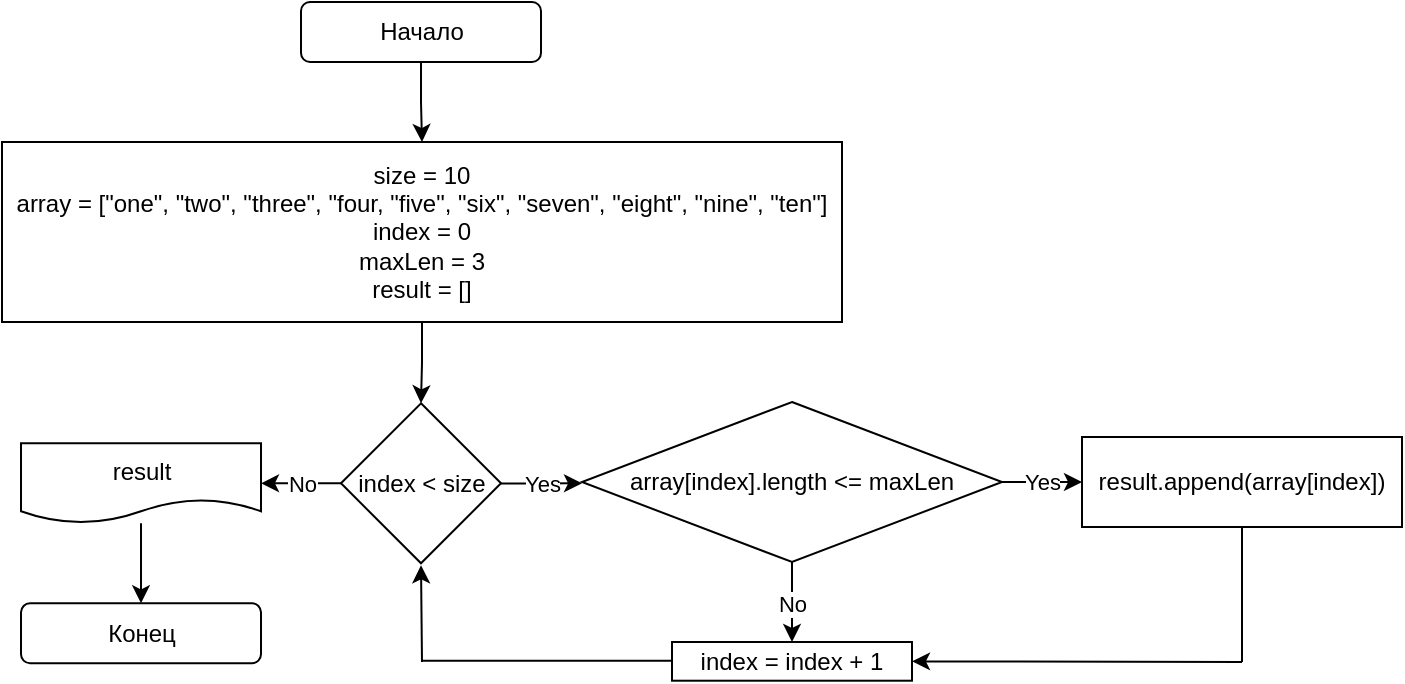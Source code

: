 <mxfile version="22.0.6" type="device">
  <diagram name="Страница 1" id="eSsKNLbXoTSxbLVhWffr">
    <mxGraphModel dx="802" dy="438" grid="1" gridSize="10" guides="1" tooltips="1" connect="1" arrows="1" fold="1" page="1" pageScale="1" pageWidth="827" pageHeight="1169" math="0" shadow="0">
      <root>
        <mxCell id="0" />
        <mxCell id="1" parent="0" />
        <mxCell id="w-T5Mh0VMQ3qD1ihSoh7-2" value="" style="edgeStyle=orthogonalEdgeStyle;rounded=0;orthogonalLoop=1;jettySize=auto;html=1;" edge="1" parent="1" source="pX3DX4Q6j4a-XVMVdGeO-2" target="w-T5Mh0VMQ3qD1ihSoh7-1">
          <mxGeometry relative="1" as="geometry" />
        </mxCell>
        <mxCell id="pX3DX4Q6j4a-XVMVdGeO-2" value="Начало" style="rounded=1;whiteSpace=wrap;html=1;" parent="1" vertex="1">
          <mxGeometry x="359.5" y="40" width="120" height="30" as="geometry" />
        </mxCell>
        <mxCell id="pX3DX4Q6j4a-XVMVdGeO-6" value="" style="edgeStyle=orthogonalEdgeStyle;rounded=0;orthogonalLoop=1;jettySize=auto;html=1;" parent="1" source="pX3DX4Q6j4a-XVMVdGeO-7" target="pX3DX4Q6j4a-XVMVdGeO-8" edge="1">
          <mxGeometry relative="1" as="geometry" />
        </mxCell>
        <mxCell id="pX3DX4Q6j4a-XVMVdGeO-7" value="result" style="shape=document;whiteSpace=wrap;html=1;boundedLbl=1;" parent="1" vertex="1">
          <mxGeometry x="219.5" y="260.65" width="120" height="40" as="geometry" />
        </mxCell>
        <mxCell id="pX3DX4Q6j4a-XVMVdGeO-8" value="Конец" style="rounded=1;whiteSpace=wrap;html=1;" parent="1" vertex="1">
          <mxGeometry x="219.5" y="340.65" width="120" height="30" as="geometry" />
        </mxCell>
        <mxCell id="pX3DX4Q6j4a-XVMVdGeO-9" value="No" style="edgeStyle=orthogonalEdgeStyle;rounded=0;orthogonalLoop=1;jettySize=auto;html=1;" parent="1" source="pX3DX4Q6j4a-XVMVdGeO-11" target="pX3DX4Q6j4a-XVMVdGeO-7" edge="1">
          <mxGeometry relative="1" as="geometry" />
        </mxCell>
        <mxCell id="pX3DX4Q6j4a-XVMVdGeO-10" value="Yes" style="edgeStyle=orthogonalEdgeStyle;rounded=0;orthogonalLoop=1;jettySize=auto;html=1;" parent="1" source="pX3DX4Q6j4a-XVMVdGeO-11" edge="1">
          <mxGeometry relative="1" as="geometry">
            <mxPoint x="500" y="280.65" as="targetPoint" />
          </mxGeometry>
        </mxCell>
        <mxCell id="pX3DX4Q6j4a-XVMVdGeO-11" value="index &amp;lt; size" style="rhombus;whiteSpace=wrap;html=1;" parent="1" vertex="1">
          <mxGeometry x="379.5" y="240.65" width="80" height="80" as="geometry" />
        </mxCell>
        <mxCell id="pX3DX4Q6j4a-XVMVdGeO-14" value="" style="endArrow=classic;html=1;rounded=0;entryX=0.5;entryY=1;entryDx=0;entryDy=0;" parent="1" edge="1">
          <mxGeometry width="50" height="50" relative="1" as="geometry">
            <mxPoint x="420" y="370" as="sourcePoint" />
            <mxPoint x="419.5" y="321.65" as="targetPoint" />
          </mxGeometry>
        </mxCell>
        <mxCell id="w-T5Mh0VMQ3qD1ihSoh7-3" value="" style="edgeStyle=orthogonalEdgeStyle;rounded=0;orthogonalLoop=1;jettySize=auto;html=1;" edge="1" parent="1" source="w-T5Mh0VMQ3qD1ihSoh7-1" target="pX3DX4Q6j4a-XVMVdGeO-11">
          <mxGeometry relative="1" as="geometry" />
        </mxCell>
        <mxCell id="w-T5Mh0VMQ3qD1ihSoh7-1" value="size = 10&lt;br&gt;array = [&quot;one&quot;, &quot;two&quot;, &quot;three&quot;, &quot;four, &quot;five&quot;, &quot;six&quot;, &quot;seven&quot;, &quot;eight&quot;, &quot;nine&quot;, &quot;ten&quot;]&lt;br&gt;index = 0&lt;br&gt;maxLen = 3&lt;br&gt;result = []" style="rounded=0;whiteSpace=wrap;html=1;" vertex="1" parent="1">
          <mxGeometry x="210" y="110" width="420" height="90" as="geometry" />
        </mxCell>
        <mxCell id="w-T5Mh0VMQ3qD1ihSoh7-9" value="result.append(array[index])" style="rounded=0;whiteSpace=wrap;html=1;" vertex="1" parent="1">
          <mxGeometry x="750" y="257.5" width="160" height="45" as="geometry" />
        </mxCell>
        <mxCell id="w-T5Mh0VMQ3qD1ihSoh7-10" value="Yes" style="edgeStyle=orthogonalEdgeStyle;rounded=0;orthogonalLoop=1;jettySize=auto;html=1;" edge="1" parent="1" source="w-T5Mh0VMQ3qD1ihSoh7-11" target="w-T5Mh0VMQ3qD1ihSoh7-9">
          <mxGeometry relative="1" as="geometry" />
        </mxCell>
        <mxCell id="w-T5Mh0VMQ3qD1ihSoh7-18" value="" style="edgeStyle=orthogonalEdgeStyle;rounded=0;orthogonalLoop=1;jettySize=auto;html=1;" edge="1" parent="1" source="w-T5Mh0VMQ3qD1ihSoh7-11" target="w-T5Mh0VMQ3qD1ihSoh7-15">
          <mxGeometry relative="1" as="geometry" />
        </mxCell>
        <mxCell id="w-T5Mh0VMQ3qD1ihSoh7-21" value="No" style="edgeLabel;html=1;align=center;verticalAlign=middle;resizable=0;points=[];" vertex="1" connectable="0" parent="w-T5Mh0VMQ3qD1ihSoh7-18">
          <mxGeometry x="-0.796" y="-1" relative="1" as="geometry">
            <mxPoint x="1" y="17" as="offset" />
          </mxGeometry>
        </mxCell>
        <mxCell id="w-T5Mh0VMQ3qD1ihSoh7-11" value="array[index].length &amp;lt;= maxLen" style="rhombus;whiteSpace=wrap;html=1;" vertex="1" parent="1">
          <mxGeometry x="500" y="240" width="210" height="80" as="geometry" />
        </mxCell>
        <mxCell id="w-T5Mh0VMQ3qD1ihSoh7-12" value="" style="endArrow=none;html=1;rounded=0;entryX=0.5;entryY=1;entryDx=0;entryDy=0;" edge="1" parent="1" target="w-T5Mh0VMQ3qD1ihSoh7-9">
          <mxGeometry width="50" height="50" relative="1" as="geometry">
            <mxPoint x="830" y="370" as="sourcePoint" />
            <mxPoint x="560.5" y="310" as="targetPoint" />
          </mxGeometry>
        </mxCell>
        <mxCell id="w-T5Mh0VMQ3qD1ihSoh7-15" value="index = index + 1" style="rounded=0;whiteSpace=wrap;html=1;" vertex="1" parent="1">
          <mxGeometry x="545" y="360" width="120" height="19.35" as="geometry" />
        </mxCell>
        <mxCell id="w-T5Mh0VMQ3qD1ihSoh7-16" value="" style="endArrow=classic;html=1;rounded=0;entryX=1;entryY=0.5;entryDx=0;entryDy=0;" edge="1" parent="1" target="w-T5Mh0VMQ3qD1ihSoh7-15">
          <mxGeometry width="50" height="50" relative="1" as="geometry">
            <mxPoint x="830" y="370" as="sourcePoint" />
            <mxPoint x="670" y="350" as="targetPoint" />
          </mxGeometry>
        </mxCell>
        <mxCell id="w-T5Mh0VMQ3qD1ihSoh7-20" value="" style="endArrow=none;html=1;rounded=0;" edge="1" parent="1">
          <mxGeometry width="50" height="50" relative="1" as="geometry">
            <mxPoint x="420" y="369.35" as="sourcePoint" />
            <mxPoint x="545" y="369.35" as="targetPoint" />
          </mxGeometry>
        </mxCell>
      </root>
    </mxGraphModel>
  </diagram>
</mxfile>

